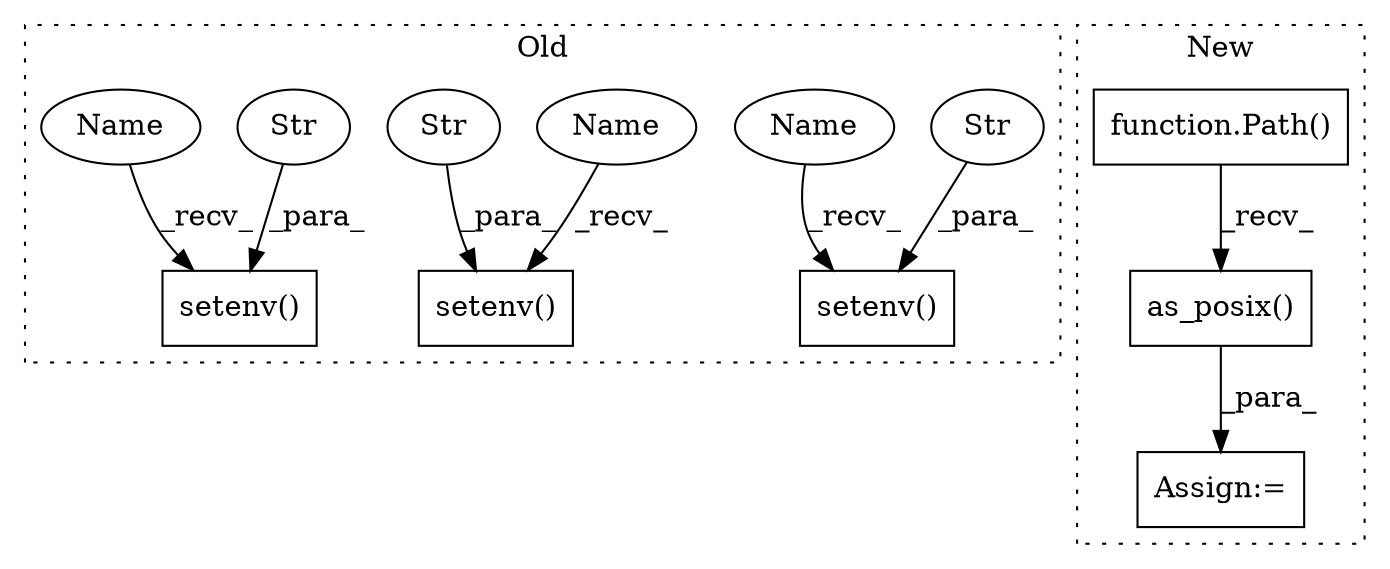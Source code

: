 digraph G {
subgraph cluster0 {
1 [label="setenv()" a="75" s="781,828" l="19,1" shape="box"];
3 [label="Str" a="66" s="814" l="14" shape="ellipse"];
5 [label="setenv()" a="75" s="722,775" l="19,1" shape="box"];
6 [label="Str" a="66" s="758" l="17" shape="ellipse"];
8 [label="setenv()" a="75" s="663,716" l="19,1" shape="box"];
9 [label="Str" a="66" s="699" l="17" shape="ellipse"];
10 [label="Name" a="87" s="781" l="11" shape="ellipse"];
11 [label="Name" a="87" s="722" l="11" shape="ellipse"];
12 [label="Name" a="87" s="663" l="11" shape="ellipse"];
label = "Old";
style="dotted";
}
subgraph cluster1 {
2 [label="as_posix()" a="75" s="371" l="30" shape="box"];
4 [label="function.Path()" a="75" s="371,389" l="5,1" shape="box"];
7 [label="Assign:=" a="68" s="368" l="3" shape="box"];
label = "New";
style="dotted";
}
2 -> 7 [label="_para_"];
3 -> 1 [label="_para_"];
4 -> 2 [label="_recv_"];
6 -> 5 [label="_para_"];
9 -> 8 [label="_para_"];
10 -> 1 [label="_recv_"];
11 -> 5 [label="_recv_"];
12 -> 8 [label="_recv_"];
}